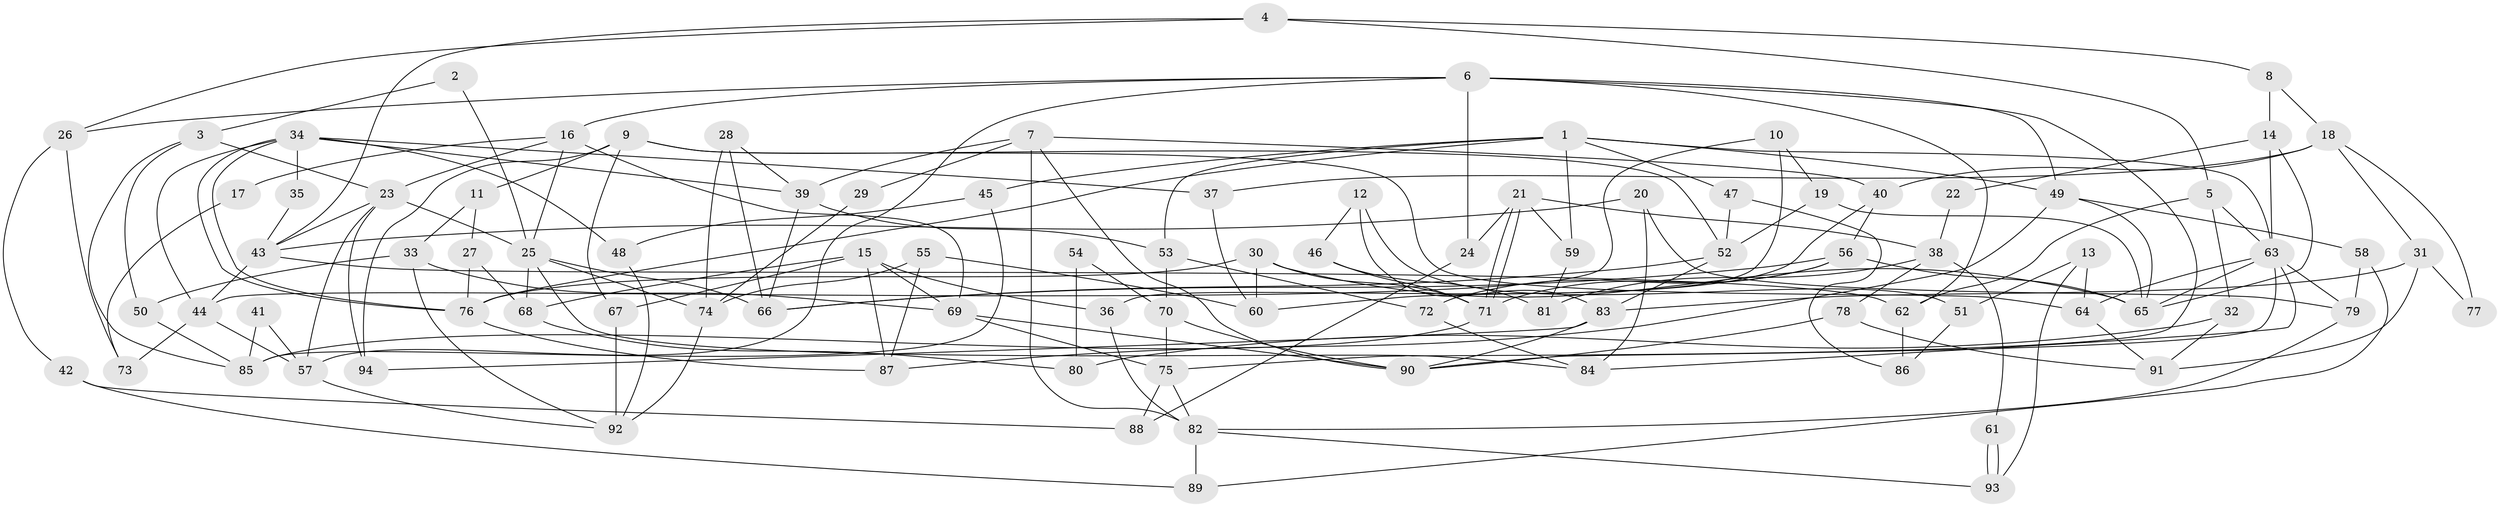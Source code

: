 // Generated by graph-tools (version 1.1) at 2025/26/03/09/25 03:26:13]
// undirected, 94 vertices, 188 edges
graph export_dot {
graph [start="1"]
  node [color=gray90,style=filled];
  1;
  2;
  3;
  4;
  5;
  6;
  7;
  8;
  9;
  10;
  11;
  12;
  13;
  14;
  15;
  16;
  17;
  18;
  19;
  20;
  21;
  22;
  23;
  24;
  25;
  26;
  27;
  28;
  29;
  30;
  31;
  32;
  33;
  34;
  35;
  36;
  37;
  38;
  39;
  40;
  41;
  42;
  43;
  44;
  45;
  46;
  47;
  48;
  49;
  50;
  51;
  52;
  53;
  54;
  55;
  56;
  57;
  58;
  59;
  60;
  61;
  62;
  63;
  64;
  65;
  66;
  67;
  68;
  69;
  70;
  71;
  72;
  73;
  74;
  75;
  76;
  77;
  78;
  79;
  80;
  81;
  82;
  83;
  84;
  85;
  86;
  87;
  88;
  89;
  90;
  91;
  92;
  93;
  94;
  1 -- 63;
  1 -- 49;
  1 -- 45;
  1 -- 47;
  1 -- 53;
  1 -- 59;
  1 -- 76;
  2 -- 3;
  2 -- 25;
  3 -- 23;
  3 -- 85;
  3 -- 50;
  4 -- 5;
  4 -- 43;
  4 -- 8;
  4 -- 26;
  5 -- 62;
  5 -- 63;
  5 -- 32;
  6 -- 24;
  6 -- 16;
  6 -- 26;
  6 -- 49;
  6 -- 57;
  6 -- 62;
  6 -- 75;
  7 -- 90;
  7 -- 40;
  7 -- 29;
  7 -- 39;
  7 -- 82;
  8 -- 18;
  8 -- 14;
  9 -- 67;
  9 -- 11;
  9 -- 52;
  9 -- 64;
  9 -- 94;
  10 -- 19;
  10 -- 44;
  10 -- 36;
  11 -- 27;
  11 -- 33;
  12 -- 51;
  12 -- 83;
  12 -- 46;
  13 -- 64;
  13 -- 93;
  13 -- 51;
  14 -- 63;
  14 -- 22;
  14 -- 65;
  15 -- 36;
  15 -- 69;
  15 -- 67;
  15 -- 68;
  15 -- 87;
  16 -- 25;
  16 -- 23;
  16 -- 17;
  16 -- 69;
  17 -- 73;
  18 -- 37;
  18 -- 40;
  18 -- 31;
  18 -- 77;
  19 -- 65;
  19 -- 52;
  20 -- 79;
  20 -- 43;
  20 -- 84;
  21 -- 71;
  21 -- 71;
  21 -- 59;
  21 -- 24;
  21 -- 38;
  22 -- 38;
  23 -- 57;
  23 -- 25;
  23 -- 43;
  23 -- 94;
  24 -- 88;
  25 -- 84;
  25 -- 66;
  25 -- 68;
  25 -- 74;
  26 -- 42;
  26 -- 73;
  27 -- 68;
  27 -- 76;
  28 -- 66;
  28 -- 39;
  28 -- 74;
  29 -- 74;
  30 -- 65;
  30 -- 76;
  30 -- 60;
  30 -- 71;
  31 -- 83;
  31 -- 77;
  31 -- 91;
  32 -- 91;
  32 -- 80;
  33 -- 69;
  33 -- 92;
  33 -- 50;
  34 -- 76;
  34 -- 76;
  34 -- 39;
  34 -- 35;
  34 -- 37;
  34 -- 44;
  34 -- 48;
  35 -- 43;
  36 -- 82;
  37 -- 60;
  38 -- 78;
  38 -- 61;
  38 -- 81;
  39 -- 53;
  39 -- 66;
  40 -- 56;
  40 -- 60;
  41 -- 85;
  41 -- 57;
  42 -- 89;
  42 -- 88;
  43 -- 44;
  43 -- 62;
  44 -- 57;
  44 -- 73;
  45 -- 85;
  45 -- 48;
  46 -- 71;
  46 -- 81;
  47 -- 52;
  47 -- 86;
  48 -- 92;
  49 -- 87;
  49 -- 58;
  49 -- 65;
  50 -- 85;
  51 -- 86;
  52 -- 66;
  52 -- 83;
  53 -- 72;
  53 -- 70;
  54 -- 70;
  54 -- 80;
  55 -- 87;
  55 -- 74;
  55 -- 60;
  56 -- 71;
  56 -- 65;
  56 -- 66;
  56 -- 72;
  57 -- 92;
  58 -- 79;
  58 -- 89;
  59 -- 81;
  61 -- 93;
  61 -- 93;
  62 -- 86;
  63 -- 65;
  63 -- 90;
  63 -- 64;
  63 -- 79;
  63 -- 84;
  64 -- 91;
  67 -- 92;
  68 -- 80;
  69 -- 90;
  69 -- 75;
  70 -- 75;
  70 -- 90;
  71 -- 85;
  72 -- 84;
  74 -- 92;
  75 -- 82;
  75 -- 88;
  76 -- 87;
  78 -- 90;
  78 -- 91;
  79 -- 82;
  82 -- 89;
  82 -- 93;
  83 -- 94;
  83 -- 90;
}
